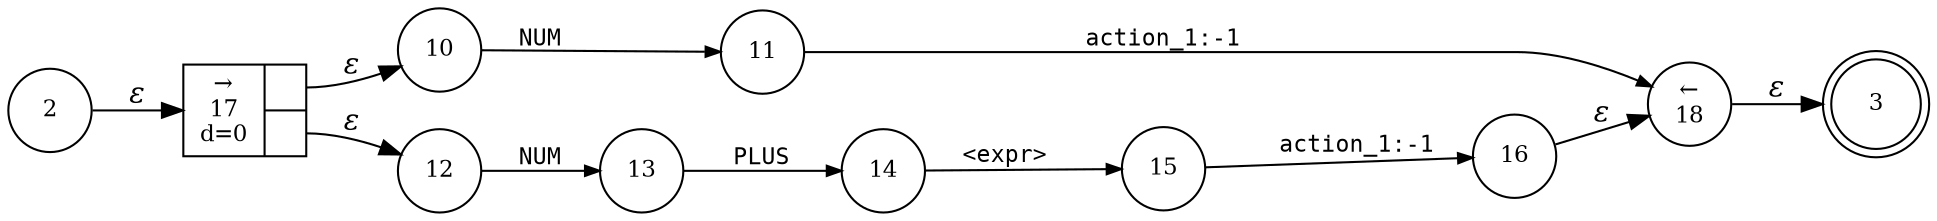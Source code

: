 digraph ATN {
rankdir=LR;
s3[fontsize=11, label="3", shape=doublecircle, fixedsize=true, width=.6];
s16[fontsize=11,label="16", shape=circle, fixedsize=true, width=.55, peripheries=1];
s17[fontsize=11,label="{&rarr;\n17\nd=0|{<p0>|<p1>}}", shape=record, fixedsize=false, peripheries=1];
s2[fontsize=11,label="2", shape=circle, fixedsize=true, width=.55, peripheries=1];
s18[fontsize=11,label="&larr;\n18", shape=circle, fixedsize=true, width=.55, peripheries=1];
s10[fontsize=11,label="10", shape=circle, fixedsize=true, width=.55, peripheries=1];
s11[fontsize=11,label="11", shape=circle, fixedsize=true, width=.55, peripheries=1];
s12[fontsize=11,label="12", shape=circle, fixedsize=true, width=.55, peripheries=1];
s13[fontsize=11,label="13", shape=circle, fixedsize=true, width=.55, peripheries=1];
s14[fontsize=11,label="14", shape=circle, fixedsize=true, width=.55, peripheries=1];
s15[fontsize=11,label="15", shape=circle, fixedsize=true, width=.55, peripheries=1];
s2 -> s17 [fontname="Times-Italic", label="&epsilon;"];
s17:p0 -> s10 [fontname="Times-Italic", label="&epsilon;"];
s17:p1 -> s12 [fontname="Times-Italic", label="&epsilon;"];
s10 -> s11 [fontsize=11, fontname="Courier", arrowsize=.7, label = "NUM", arrowhead = normal];
s12 -> s13 [fontsize=11, fontname="Courier", arrowsize=.7, label = "NUM", arrowhead = normal];
s11 -> s18 [fontsize=11, fontname="Courier", arrowsize=.7, label = "action_1:-1", arrowhead = normal];
s13 -> s14 [fontsize=11, fontname="Courier", arrowsize=.7, label = "PLUS", arrowhead = normal];
s18 -> s3 [fontname="Times-Italic", label="&epsilon;"];
s14 -> s15 [fontsize=11, fontname="Courier", arrowsize=.7, label = "<expr>", arrowhead = normal];
s15 -> s16 [fontsize=11, fontname="Courier", arrowsize=.7, label = "action_1:-1", arrowhead = normal];
s16 -> s18 [fontname="Times-Italic", label="&epsilon;"];
}